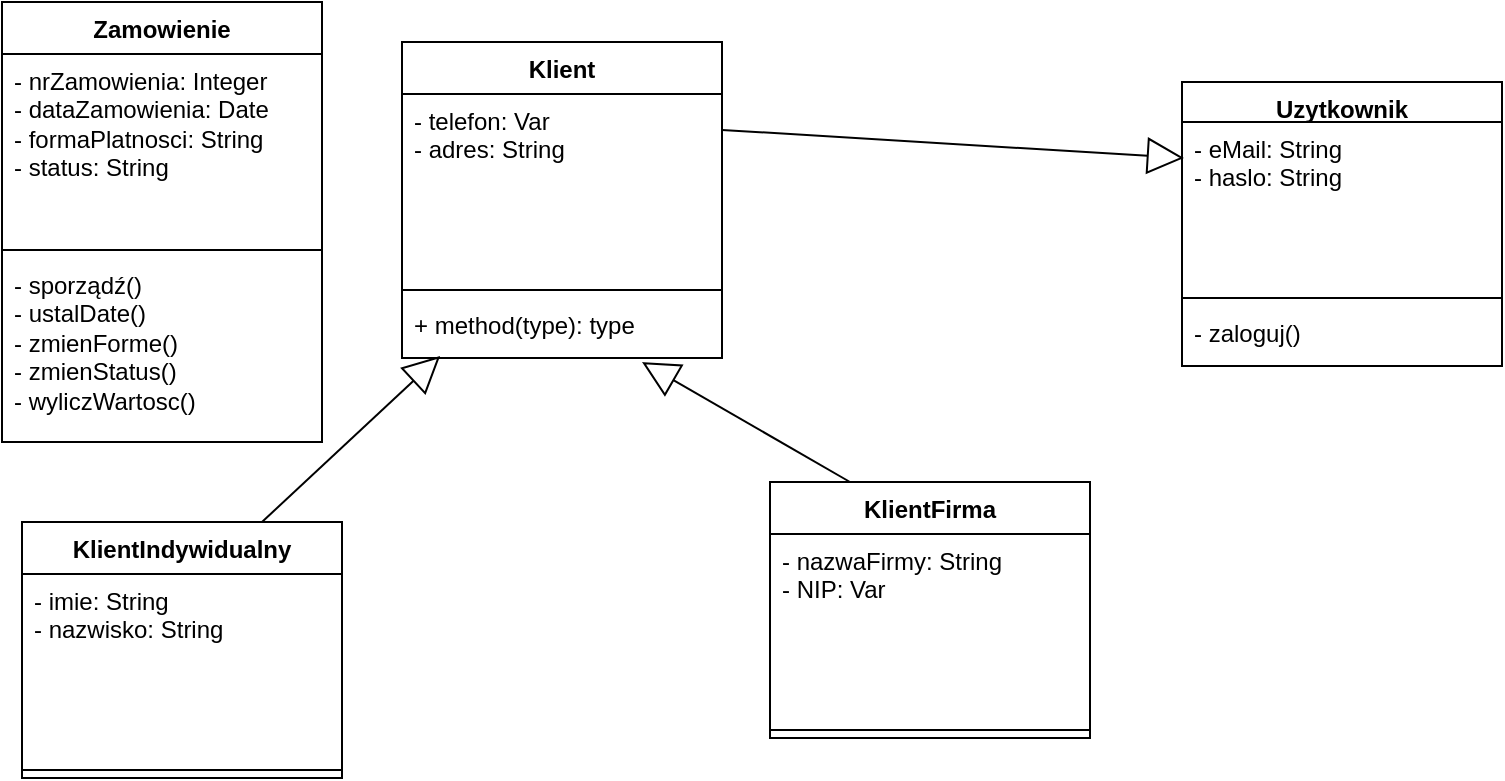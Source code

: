 <mxfile version="24.2.5" type="github">
  <diagram name="Strona-1" id="7YO8nz4pqUknpsq_Tmat">
    <mxGraphModel dx="654" dy="785" grid="1" gridSize="10" guides="1" tooltips="1" connect="1" arrows="1" fold="1" page="1" pageScale="1" pageWidth="827" pageHeight="1169" math="0" shadow="0">
      <root>
        <mxCell id="0" />
        <mxCell id="1" parent="0" />
        <mxCell id="kRv5YcQd3f4nlq0UNajE-1" value="Klient" style="swimlane;fontStyle=1;align=center;verticalAlign=top;childLayout=stackLayout;horizontal=1;startSize=26;horizontalStack=0;resizeParent=1;resizeParentMax=0;resizeLast=0;collapsible=1;marginBottom=0;whiteSpace=wrap;html=1;" vertex="1" parent="1">
          <mxGeometry x="230" y="160" width="160" height="158" as="geometry" />
        </mxCell>
        <mxCell id="kRv5YcQd3f4nlq0UNajE-2" value="&lt;div&gt;- telefon: Var&lt;/div&gt;&lt;div&gt;- adres: String&lt;/div&gt;" style="text;strokeColor=none;fillColor=none;align=left;verticalAlign=top;spacingLeft=4;spacingRight=4;overflow=hidden;rotatable=0;points=[[0,0.5],[1,0.5]];portConstraint=eastwest;whiteSpace=wrap;html=1;" vertex="1" parent="kRv5YcQd3f4nlq0UNajE-1">
          <mxGeometry y="26" width="160" height="94" as="geometry" />
        </mxCell>
        <mxCell id="kRv5YcQd3f4nlq0UNajE-3" value="" style="line;strokeWidth=1;fillColor=none;align=left;verticalAlign=middle;spacingTop=-1;spacingLeft=3;spacingRight=3;rotatable=0;labelPosition=right;points=[];portConstraint=eastwest;strokeColor=inherit;" vertex="1" parent="kRv5YcQd3f4nlq0UNajE-1">
          <mxGeometry y="120" width="160" height="8" as="geometry" />
        </mxCell>
        <mxCell id="kRv5YcQd3f4nlq0UNajE-4" value="+ method(type): type" style="text;strokeColor=none;fillColor=none;align=left;verticalAlign=top;spacingLeft=4;spacingRight=4;overflow=hidden;rotatable=0;points=[[0,0.5],[1,0.5]];portConstraint=eastwest;whiteSpace=wrap;html=1;" vertex="1" parent="kRv5YcQd3f4nlq0UNajE-1">
          <mxGeometry y="128" width="160" height="30" as="geometry" />
        </mxCell>
        <mxCell id="kRv5YcQd3f4nlq0UNajE-5" value="KlientIndywidualny" style="swimlane;fontStyle=1;align=center;verticalAlign=top;childLayout=stackLayout;horizontal=1;startSize=26;horizontalStack=0;resizeParent=1;resizeParentMax=0;resizeLast=0;collapsible=1;marginBottom=0;whiteSpace=wrap;html=1;" vertex="1" parent="1">
          <mxGeometry x="40" y="400" width="160" height="128" as="geometry" />
        </mxCell>
        <mxCell id="kRv5YcQd3f4nlq0UNajE-6" value="&lt;div&gt;- imie: String&lt;/div&gt;&lt;div&gt;- nazwisko: String&lt;/div&gt;" style="text;strokeColor=none;fillColor=none;align=left;verticalAlign=top;spacingLeft=4;spacingRight=4;overflow=hidden;rotatable=0;points=[[0,0.5],[1,0.5]];portConstraint=eastwest;whiteSpace=wrap;html=1;" vertex="1" parent="kRv5YcQd3f4nlq0UNajE-5">
          <mxGeometry y="26" width="160" height="94" as="geometry" />
        </mxCell>
        <mxCell id="kRv5YcQd3f4nlq0UNajE-7" value="" style="line;strokeWidth=1;fillColor=none;align=left;verticalAlign=middle;spacingTop=-1;spacingLeft=3;spacingRight=3;rotatable=0;labelPosition=right;points=[];portConstraint=eastwest;strokeColor=inherit;" vertex="1" parent="kRv5YcQd3f4nlq0UNajE-5">
          <mxGeometry y="120" width="160" height="8" as="geometry" />
        </mxCell>
        <mxCell id="kRv5YcQd3f4nlq0UNajE-9" value="KlientFirma" style="swimlane;fontStyle=1;align=center;verticalAlign=top;childLayout=stackLayout;horizontal=1;startSize=26;horizontalStack=0;resizeParent=1;resizeParentMax=0;resizeLast=0;collapsible=1;marginBottom=0;whiteSpace=wrap;html=1;" vertex="1" parent="1">
          <mxGeometry x="414" y="380" width="160" height="128" as="geometry" />
        </mxCell>
        <mxCell id="kRv5YcQd3f4nlq0UNajE-10" value="- nazwaFirmy: String&lt;div&gt;- NIP: Var&lt;/div&gt;" style="text;strokeColor=none;fillColor=none;align=left;verticalAlign=top;spacingLeft=4;spacingRight=4;overflow=hidden;rotatable=0;points=[[0,0.5],[1,0.5]];portConstraint=eastwest;whiteSpace=wrap;html=1;" vertex="1" parent="kRv5YcQd3f4nlq0UNajE-9">
          <mxGeometry y="26" width="160" height="94" as="geometry" />
        </mxCell>
        <mxCell id="kRv5YcQd3f4nlq0UNajE-11" value="" style="line;strokeWidth=1;fillColor=none;align=left;verticalAlign=middle;spacingTop=-1;spacingLeft=3;spacingRight=3;rotatable=0;labelPosition=right;points=[];portConstraint=eastwest;strokeColor=inherit;" vertex="1" parent="kRv5YcQd3f4nlq0UNajE-9">
          <mxGeometry y="120" width="160" height="8" as="geometry" />
        </mxCell>
        <mxCell id="kRv5YcQd3f4nlq0UNajE-13" value="" style="endArrow=block;endSize=16;endFill=0;html=1;rounded=0;exitX=0.75;exitY=0;exitDx=0;exitDy=0;entryX=0.119;entryY=0.967;entryDx=0;entryDy=0;entryPerimeter=0;" edge="1" parent="1" source="kRv5YcQd3f4nlq0UNajE-5" target="kRv5YcQd3f4nlq0UNajE-4">
          <mxGeometry width="160" relative="1" as="geometry">
            <mxPoint x="280" y="390" as="sourcePoint" />
            <mxPoint x="440" y="390" as="targetPoint" />
          </mxGeometry>
        </mxCell>
        <mxCell id="kRv5YcQd3f4nlq0UNajE-14" value="" style="endArrow=block;endSize=16;endFill=0;html=1;rounded=0;exitX=0.25;exitY=0;exitDx=0;exitDy=0;entryX=0.75;entryY=1.067;entryDx=0;entryDy=0;entryPerimeter=0;" edge="1" parent="1" source="kRv5YcQd3f4nlq0UNajE-9" target="kRv5YcQd3f4nlq0UNajE-4">
          <mxGeometry width="160" relative="1" as="geometry">
            <mxPoint x="190" y="420" as="sourcePoint" />
            <mxPoint x="259" y="327" as="targetPoint" />
          </mxGeometry>
        </mxCell>
        <mxCell id="kRv5YcQd3f4nlq0UNajE-15" value="Uzytkownik" style="swimlane;fontStyle=1;align=center;verticalAlign=top;childLayout=stackLayout;horizontal=1;startSize=20;horizontalStack=0;resizeParent=1;resizeParentMax=0;resizeLast=0;collapsible=1;marginBottom=0;whiteSpace=wrap;html=1;" vertex="1" parent="1">
          <mxGeometry x="620" y="180" width="160" height="142" as="geometry" />
        </mxCell>
        <mxCell id="kRv5YcQd3f4nlq0UNajE-16" value="&lt;div&gt;- eMail: String&lt;/div&gt;&lt;div&gt;- haslo: String&lt;/div&gt;" style="text;strokeColor=none;fillColor=none;align=left;verticalAlign=top;spacingLeft=4;spacingRight=4;overflow=hidden;rotatable=0;points=[[0,0.5],[1,0.5]];portConstraint=eastwest;whiteSpace=wrap;html=1;" vertex="1" parent="kRv5YcQd3f4nlq0UNajE-15">
          <mxGeometry y="20" width="160" height="84" as="geometry" />
        </mxCell>
        <mxCell id="kRv5YcQd3f4nlq0UNajE-17" value="" style="line;strokeWidth=1;fillColor=none;align=left;verticalAlign=middle;spacingTop=-1;spacingLeft=3;spacingRight=3;rotatable=0;labelPosition=right;points=[];portConstraint=eastwest;strokeColor=inherit;" vertex="1" parent="kRv5YcQd3f4nlq0UNajE-15">
          <mxGeometry y="104" width="160" height="8" as="geometry" />
        </mxCell>
        <mxCell id="kRv5YcQd3f4nlq0UNajE-18" value="- zaloguj()" style="text;strokeColor=none;fillColor=none;align=left;verticalAlign=top;spacingLeft=4;spacingRight=4;overflow=hidden;rotatable=0;points=[[0,0.5],[1,0.5]];portConstraint=eastwest;whiteSpace=wrap;html=1;" vertex="1" parent="kRv5YcQd3f4nlq0UNajE-15">
          <mxGeometry y="112" width="160" height="30" as="geometry" />
        </mxCell>
        <mxCell id="kRv5YcQd3f4nlq0UNajE-19" value="" style="endArrow=block;endSize=16;endFill=0;html=1;rounded=0;exitX=1;exitY=0.191;exitDx=0;exitDy=0;entryX=0.006;entryY=0.214;entryDx=0;entryDy=0;entryPerimeter=0;exitPerimeter=0;" edge="1" parent="1" source="kRv5YcQd3f4nlq0UNajE-2" target="kRv5YcQd3f4nlq0UNajE-16">
          <mxGeometry width="160" relative="1" as="geometry">
            <mxPoint x="464" y="390" as="sourcePoint" />
            <mxPoint x="360" y="330" as="targetPoint" />
          </mxGeometry>
        </mxCell>
        <mxCell id="kRv5YcQd3f4nlq0UNajE-28" value="Zamowienie" style="swimlane;fontStyle=1;align=center;verticalAlign=top;childLayout=stackLayout;horizontal=1;startSize=26;horizontalStack=0;resizeParent=1;resizeParentMax=0;resizeLast=0;collapsible=1;marginBottom=0;whiteSpace=wrap;html=1;" vertex="1" parent="1">
          <mxGeometry x="30" y="140" width="160" height="220" as="geometry" />
        </mxCell>
        <mxCell id="kRv5YcQd3f4nlq0UNajE-29" value="&lt;div&gt;- nrZamowienia: Integer&lt;/div&gt;&lt;div&gt;- dataZamowienia: Date&lt;/div&gt;&lt;div&gt;- formaPlatnosci: String&lt;/div&gt;&lt;div&gt;- status: String&lt;/div&gt;" style="text;strokeColor=none;fillColor=none;align=left;verticalAlign=top;spacingLeft=4;spacingRight=4;overflow=hidden;rotatable=0;points=[[0,0.5],[1,0.5]];portConstraint=eastwest;whiteSpace=wrap;html=1;" vertex="1" parent="kRv5YcQd3f4nlq0UNajE-28">
          <mxGeometry y="26" width="160" height="94" as="geometry" />
        </mxCell>
        <mxCell id="kRv5YcQd3f4nlq0UNajE-30" value="" style="line;strokeWidth=1;fillColor=none;align=left;verticalAlign=middle;spacingTop=-1;spacingLeft=3;spacingRight=3;rotatable=0;labelPosition=right;points=[];portConstraint=eastwest;strokeColor=inherit;" vertex="1" parent="kRv5YcQd3f4nlq0UNajE-28">
          <mxGeometry y="120" width="160" height="8" as="geometry" />
        </mxCell>
        <mxCell id="kRv5YcQd3f4nlq0UNajE-31" value="- sporządź()&lt;div&gt;- ustalDate()&lt;/div&gt;&lt;div&gt;- zmienForme()&lt;/div&gt;&lt;div&gt;- zmienStatus()&lt;/div&gt;&lt;div&gt;- wyliczWartosc()&lt;/div&gt;" style="text;strokeColor=none;fillColor=none;align=left;verticalAlign=top;spacingLeft=4;spacingRight=4;overflow=hidden;rotatable=0;points=[[0,0.5],[1,0.5]];portConstraint=eastwest;whiteSpace=wrap;html=1;" vertex="1" parent="kRv5YcQd3f4nlq0UNajE-28">
          <mxGeometry y="128" width="160" height="92" as="geometry" />
        </mxCell>
      </root>
    </mxGraphModel>
  </diagram>
</mxfile>
